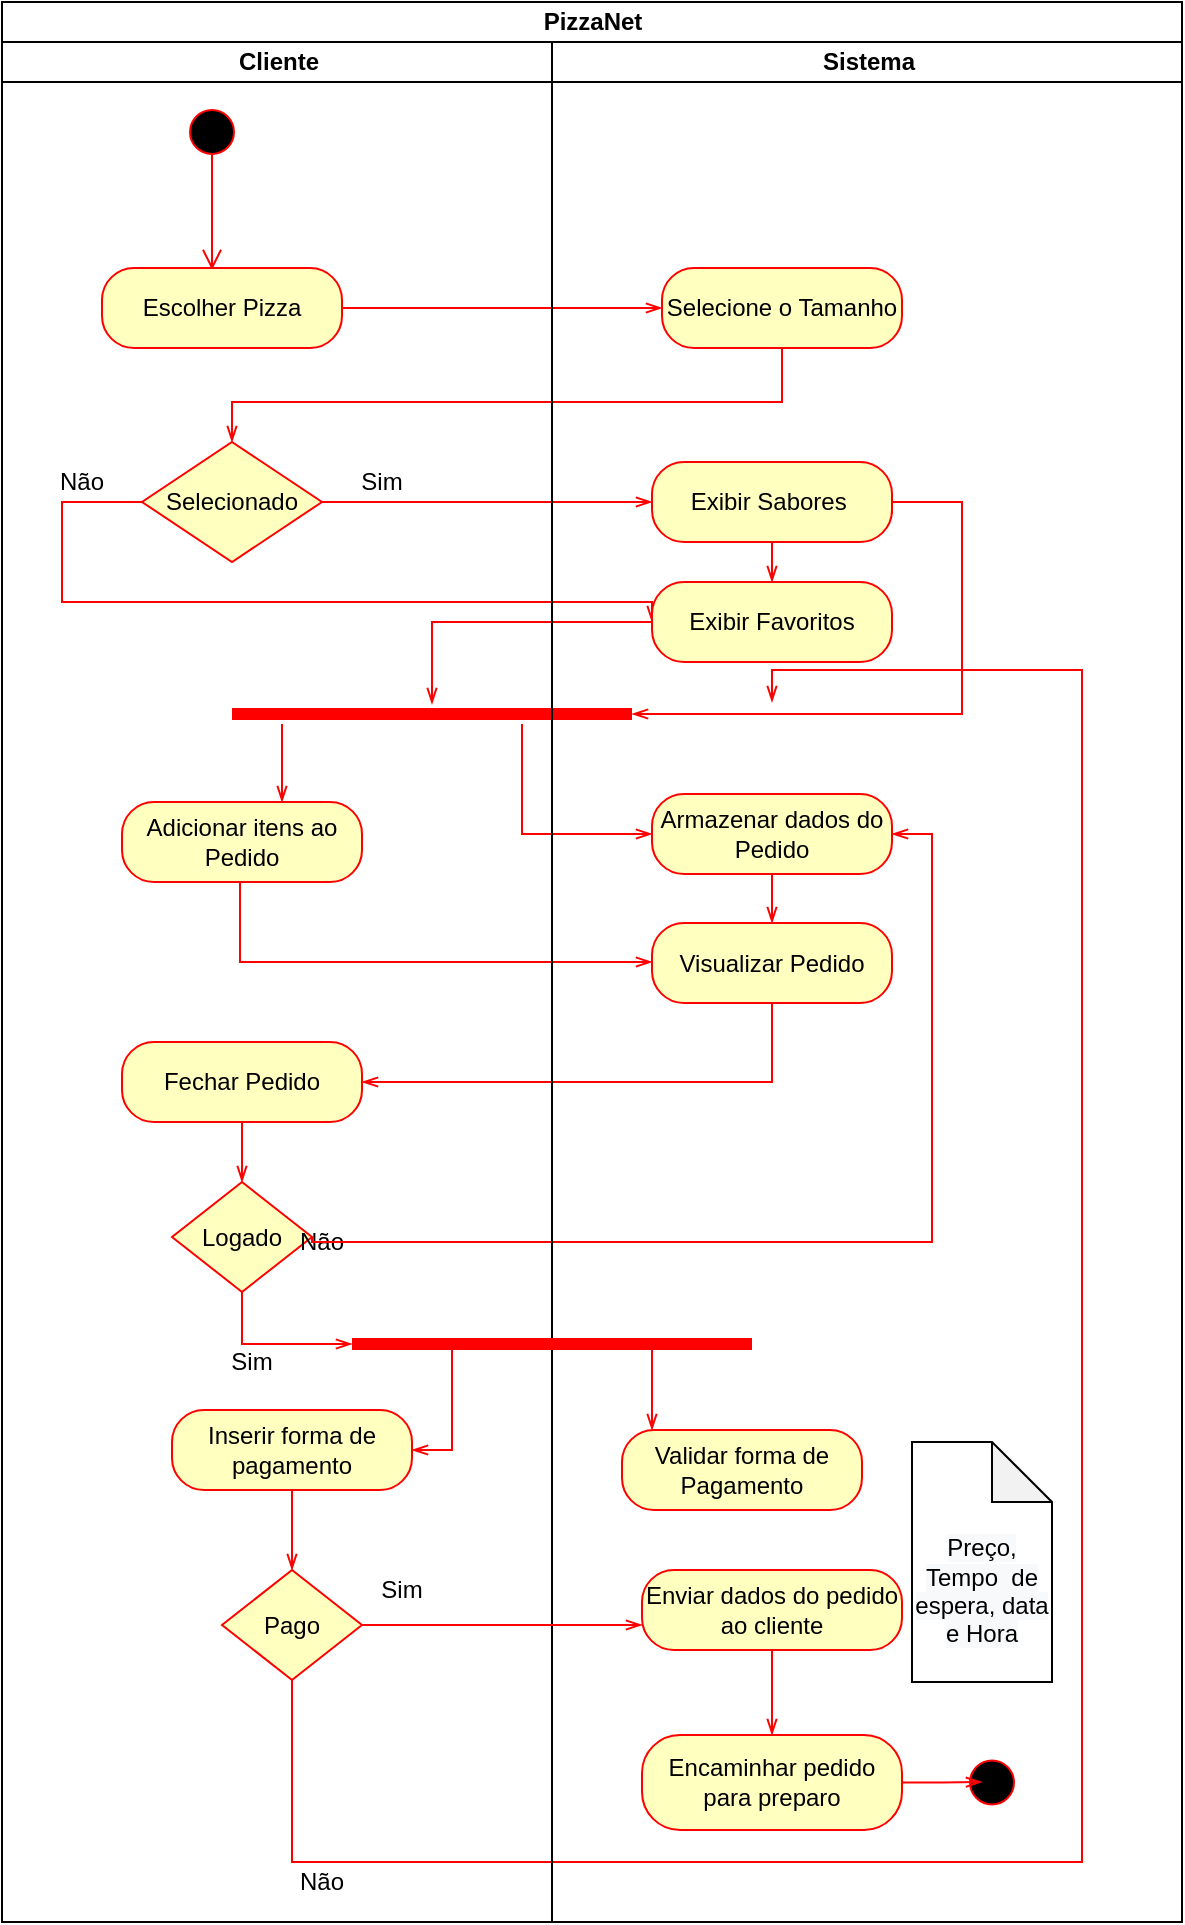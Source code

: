 <mxfile version="13.9.9" type="github">
  <diagram id="A_wYnvS-wCIYyP_TFe44" name="Page-1">
    <mxGraphModel dx="1944" dy="1009" grid="1" gridSize="10" guides="1" tooltips="1" connect="1" arrows="1" fold="1" page="1" pageScale="1" pageWidth="827" pageHeight="1169" math="0" shadow="0">
      <root>
        <mxCell id="0" />
        <mxCell id="1" parent="0" />
        <mxCell id="9F1OHB0WLYa_Q_a-96xW-40" value="PizzaNet" style="swimlane;html=1;childLayout=stackLayout;resizeParent=1;resizeParentMax=0;startSize=20;" parent="1" vertex="1">
          <mxGeometry x="-320" y="70" width="590" height="960" as="geometry" />
        </mxCell>
        <mxCell id="9F1OHB0WLYa_Q_a-96xW-41" value="Cliente" style="swimlane;html=1;startSize=20;" parent="9F1OHB0WLYa_Q_a-96xW-40" vertex="1">
          <mxGeometry y="20" width="275" height="940" as="geometry" />
        </mxCell>
        <mxCell id="9F1OHB0WLYa_Q_a-96xW-45" value="" style="edgeStyle=orthogonalEdgeStyle;html=1;verticalAlign=bottom;endArrow=open;endSize=8;strokeColor=#ff0000;" parent="9F1OHB0WLYa_Q_a-96xW-41" edge="1">
          <mxGeometry relative="1" as="geometry">
            <mxPoint x="105" y="114" as="targetPoint" />
            <Array as="points">
              <mxPoint x="105" y="114" />
            </Array>
            <mxPoint x="105" y="54.0" as="sourcePoint" />
          </mxGeometry>
        </mxCell>
        <mxCell id="9F1OHB0WLYa_Q_a-96xW-44" value="" style="ellipse;html=1;shape=startState;fillColor=#000000;strokeColor=#ff0000;" parent="9F1OHB0WLYa_Q_a-96xW-41" vertex="1">
          <mxGeometry x="90" y="30" width="30" height="30" as="geometry" />
        </mxCell>
        <mxCell id="9F1OHB0WLYa_Q_a-96xW-47" value="Escolher Pizza" style="rounded=1;whiteSpace=wrap;html=1;arcSize=40;fontColor=#000000;fillColor=#ffffc0;strokeColor=#ff0000;" parent="9F1OHB0WLYa_Q_a-96xW-41" vertex="1">
          <mxGeometry x="50" y="113" width="120" height="40" as="geometry" />
        </mxCell>
        <mxCell id="-AflIQrkNpRjfCc479Ng-63" style="edgeStyle=orthogonalEdgeStyle;rounded=0;orthogonalLoop=1;jettySize=auto;html=1;startArrow=none;startFill=0;endArrow=openThin;endFill=0;strokeColor=#FF0000;entryX=0;entryY=0.5;entryDx=0;entryDy=0;" edge="1" parent="9F1OHB0WLYa_Q_a-96xW-41" source="9F1OHB0WLYa_Q_a-96xW-64" target="-AflIQrkNpRjfCc479Ng-45">
          <mxGeometry relative="1" as="geometry">
            <mxPoint x="120" y="580" as="targetPoint" />
            <Array as="points" />
          </mxGeometry>
        </mxCell>
        <mxCell id="9F1OHB0WLYa_Q_a-96xW-64" value="Fechar Pedido" style="rounded=1;whiteSpace=wrap;html=1;arcSize=40;fontColor=#000000;fillColor=#ffffc0;strokeColor=#ff0000;" parent="9F1OHB0WLYa_Q_a-96xW-41" vertex="1">
          <mxGeometry x="60" y="500" width="120" height="40" as="geometry" />
        </mxCell>
        <mxCell id="-AflIQrkNpRjfCc479Ng-34" style="edgeStyle=orthogonalEdgeStyle;rounded=0;orthogonalLoop=1;jettySize=auto;html=1;startArrow=none;startFill=0;endArrow=openThin;endFill=0;strokeColor=#FF0000;" edge="1" parent="9F1OHB0WLYa_Q_a-96xW-41" source="9F1OHB0WLYa_Q_a-96xW-60" target="-AflIQrkNpRjfCc479Ng-16">
          <mxGeometry relative="1" as="geometry">
            <Array as="points">
              <mxPoint x="140" y="360" />
              <mxPoint x="140" y="360" />
            </Array>
          </mxGeometry>
        </mxCell>
        <mxCell id="9F1OHB0WLYa_Q_a-96xW-60" value="" style="shape=line;html=1;strokeWidth=6;strokeColor=#ff0000;" parent="9F1OHB0WLYa_Q_a-96xW-41" vertex="1">
          <mxGeometry x="115" y="331" width="200" height="10" as="geometry" />
        </mxCell>
        <mxCell id="-AflIQrkNpRjfCc479Ng-18" value="Selecionado" style="rhombus;whiteSpace=wrap;html=1;fillColor=#ffffc0;strokeColor=#ff0000;" vertex="1" parent="9F1OHB0WLYa_Q_a-96xW-41">
          <mxGeometry x="70" y="200" width="90" height="60" as="geometry" />
        </mxCell>
        <mxCell id="-AflIQrkNpRjfCc479Ng-26" value="Sim" style="text;html=1;strokeColor=none;fillColor=none;align=center;verticalAlign=middle;whiteSpace=wrap;rounded=0;" vertex="1" parent="9F1OHB0WLYa_Q_a-96xW-41">
          <mxGeometry x="170" y="210" width="40" height="20" as="geometry" />
        </mxCell>
        <mxCell id="-AflIQrkNpRjfCc479Ng-28" value="Não" style="text;html=1;strokeColor=none;fillColor=none;align=center;verticalAlign=middle;whiteSpace=wrap;rounded=0;" vertex="1" parent="9F1OHB0WLYa_Q_a-96xW-41">
          <mxGeometry x="20" y="210" width="40" height="20" as="geometry" />
        </mxCell>
        <mxCell id="-AflIQrkNpRjfCc479Ng-16" value="Adicionar itens ao Pedido" style="rounded=1;whiteSpace=wrap;html=1;arcSize=40;fontColor=#000000;fillColor=#ffffc0;strokeColor=#ff0000;" vertex="1" parent="9F1OHB0WLYa_Q_a-96xW-41">
          <mxGeometry x="60" y="380" width="120" height="40" as="geometry" />
        </mxCell>
        <mxCell id="-AflIQrkNpRjfCc479Ng-45" value="Logado" style="rhombus;whiteSpace=wrap;html=1;fillColor=#ffffc0;strokeColor=#ff0000;direction=south;" vertex="1" parent="9F1OHB0WLYa_Q_a-96xW-41">
          <mxGeometry x="85" y="570" width="70" height="55" as="geometry" />
        </mxCell>
        <mxCell id="-AflIQrkNpRjfCc479Ng-68" value="Sim" style="text;html=1;strokeColor=none;fillColor=none;align=center;verticalAlign=middle;whiteSpace=wrap;rounded=0;" vertex="1" parent="9F1OHB0WLYa_Q_a-96xW-41">
          <mxGeometry x="105" y="650" width="40" height="20" as="geometry" />
        </mxCell>
        <mxCell id="-AflIQrkNpRjfCc479Ng-95" style="edgeStyle=orthogonalEdgeStyle;rounded=0;orthogonalLoop=1;jettySize=auto;html=1;startArrow=none;startFill=0;endArrow=openThin;endFill=0;strokeColor=#FF0000;" edge="1" parent="9F1OHB0WLYa_Q_a-96xW-41" source="9F1OHB0WLYa_Q_a-96xW-66" target="-AflIQrkNpRjfCc479Ng-72">
          <mxGeometry relative="1" as="geometry" />
        </mxCell>
        <mxCell id="9F1OHB0WLYa_Q_a-96xW-66" value="Inserir forma de pagamento" style="rounded=1;whiteSpace=wrap;html=1;arcSize=40;fontColor=#000000;fillColor=#ffffc0;strokeColor=#ff0000;" parent="9F1OHB0WLYa_Q_a-96xW-41" vertex="1">
          <mxGeometry x="85" y="684" width="120" height="40" as="geometry" />
        </mxCell>
        <mxCell id="-AflIQrkNpRjfCc479Ng-72" value="Pago" style="rhombus;whiteSpace=wrap;html=1;fillColor=#ffffc0;strokeColor=#ff0000;direction=south;" vertex="1" parent="9F1OHB0WLYa_Q_a-96xW-41">
          <mxGeometry x="110" y="764" width="70" height="55" as="geometry" />
        </mxCell>
        <mxCell id="-AflIQrkNpRjfCc479Ng-75" value="Não" style="text;html=1;strokeColor=none;fillColor=none;align=center;verticalAlign=middle;whiteSpace=wrap;rounded=0;" vertex="1" parent="9F1OHB0WLYa_Q_a-96xW-41">
          <mxGeometry x="140" y="590" width="40" height="20" as="geometry" />
        </mxCell>
        <mxCell id="-AflIQrkNpRjfCc479Ng-86" value="Sim" style="text;html=1;strokeColor=none;fillColor=none;align=center;verticalAlign=middle;whiteSpace=wrap;rounded=0;" vertex="1" parent="9F1OHB0WLYa_Q_a-96xW-41">
          <mxGeometry x="180" y="764" width="40" height="20" as="geometry" />
        </mxCell>
        <mxCell id="-AflIQrkNpRjfCc479Ng-87" value="Não" style="text;html=1;strokeColor=none;fillColor=none;align=center;verticalAlign=middle;whiteSpace=wrap;rounded=0;" vertex="1" parent="9F1OHB0WLYa_Q_a-96xW-41">
          <mxGeometry x="140" y="910" width="40" height="20" as="geometry" />
        </mxCell>
        <mxCell id="-AflIQrkNpRjfCc479Ng-19" value="" style="edgeStyle=orthogonalEdgeStyle;curved=1;rounded=0;orthogonalLoop=1;jettySize=auto;html=1;startArrow=none;startFill=0;endArrow=openThin;endFill=0;strokeColor=#FF0000;" edge="1" parent="9F1OHB0WLYa_Q_a-96xW-40" source="9F1OHB0WLYa_Q_a-96xW-47" target="-AflIQrkNpRjfCc479Ng-11">
          <mxGeometry relative="1" as="geometry">
            <mxPoint x="-210" y="273" as="sourcePoint" />
            <mxPoint x="-210" y="370" as="targetPoint" />
          </mxGeometry>
        </mxCell>
        <mxCell id="-AflIQrkNpRjfCc479Ng-22" style="edgeStyle=orthogonalEdgeStyle;rounded=0;orthogonalLoop=1;jettySize=auto;html=1;startArrow=none;startFill=0;endArrow=openThin;endFill=0;strokeColor=#FF0000;entryX=0.5;entryY=0;entryDx=0;entryDy=0;" edge="1" parent="9F1OHB0WLYa_Q_a-96xW-40" source="-AflIQrkNpRjfCc479Ng-11" target="-AflIQrkNpRjfCc479Ng-18">
          <mxGeometry relative="1" as="geometry">
            <mxPoint x="150" y="250" as="targetPoint" />
            <Array as="points">
              <mxPoint x="390" y="200" />
              <mxPoint x="115" y="200" />
            </Array>
          </mxGeometry>
        </mxCell>
        <mxCell id="-AflIQrkNpRjfCc479Ng-25" style="edgeStyle=orthogonalEdgeStyle;rounded=0;orthogonalLoop=1;jettySize=auto;html=1;entryX=0;entryY=0.5;entryDx=0;entryDy=0;startArrow=none;startFill=0;endArrow=openThin;endFill=0;strokeColor=#FF0000;" edge="1" parent="9F1OHB0WLYa_Q_a-96xW-40" source="-AflIQrkNpRjfCc479Ng-18" target="9F1OHB0WLYa_Q_a-96xW-49">
          <mxGeometry relative="1" as="geometry" />
        </mxCell>
        <mxCell id="-AflIQrkNpRjfCc479Ng-23" style="edgeStyle=orthogonalEdgeStyle;rounded=0;orthogonalLoop=1;jettySize=auto;html=1;startArrow=none;startFill=0;endArrow=openThin;endFill=0;strokeColor=#FF0000;entryX=0;entryY=0.5;entryDx=0;entryDy=0;" edge="1" parent="9F1OHB0WLYa_Q_a-96xW-40" source="-AflIQrkNpRjfCc479Ng-18" target="-AflIQrkNpRjfCc479Ng-89">
          <mxGeometry relative="1" as="geometry">
            <mxPoint x="280" y="960" as="targetPoint" />
            <Array as="points">
              <mxPoint x="30" y="250" />
              <mxPoint x="30" y="300" />
              <mxPoint x="325" y="300" />
            </Array>
          </mxGeometry>
        </mxCell>
        <mxCell id="-AflIQrkNpRjfCc479Ng-35" style="edgeStyle=orthogonalEdgeStyle;rounded=0;orthogonalLoop=1;jettySize=auto;html=1;startArrow=none;startFill=0;endArrow=openThin;endFill=0;strokeColor=#FF0000;" edge="1" parent="9F1OHB0WLYa_Q_a-96xW-40" source="9F1OHB0WLYa_Q_a-96xW-60" target="-AflIQrkNpRjfCc479Ng-27">
          <mxGeometry relative="1" as="geometry">
            <Array as="points">
              <mxPoint x="260" y="416" />
            </Array>
          </mxGeometry>
        </mxCell>
        <mxCell id="-AflIQrkNpRjfCc479Ng-62" style="edgeStyle=orthogonalEdgeStyle;rounded=0;orthogonalLoop=1;jettySize=auto;html=1;entryX=1;entryY=0.5;entryDx=0;entryDy=0;startArrow=none;startFill=0;endArrow=openThin;endFill=0;strokeColor=#FF0000;" edge="1" parent="9F1OHB0WLYa_Q_a-96xW-40" source="-AflIQrkNpRjfCc479Ng-40" target="9F1OHB0WLYa_Q_a-96xW-64">
          <mxGeometry relative="1" as="geometry">
            <Array as="points">
              <mxPoint x="385" y="540" />
            </Array>
          </mxGeometry>
        </mxCell>
        <mxCell id="-AflIQrkNpRjfCc479Ng-76" style="edgeStyle=orthogonalEdgeStyle;rounded=0;orthogonalLoop=1;jettySize=auto;html=1;exitX=0.5;exitY=0;exitDx=0;exitDy=0;startArrow=none;startFill=0;endArrow=openThin;endFill=0;strokeColor=#FF0000;entryX=1;entryY=0.5;entryDx=0;entryDy=0;" edge="1" parent="9F1OHB0WLYa_Q_a-96xW-40" source="-AflIQrkNpRjfCc479Ng-45" target="-AflIQrkNpRjfCc479Ng-27">
          <mxGeometry relative="1" as="geometry">
            <mxPoint x="400" y="400" as="targetPoint" />
            <Array as="points">
              <mxPoint x="155" y="620" />
              <mxPoint x="465" y="620" />
              <mxPoint x="465" y="416" />
            </Array>
          </mxGeometry>
        </mxCell>
        <mxCell id="-AflIQrkNpRjfCc479Ng-37" style="edgeStyle=orthogonalEdgeStyle;rounded=0;orthogonalLoop=1;jettySize=auto;html=1;startArrow=none;startFill=0;endArrow=openThin;endFill=0;strokeColor=#FF0000;" edge="1" parent="9F1OHB0WLYa_Q_a-96xW-40" source="-AflIQrkNpRjfCc479Ng-16" target="-AflIQrkNpRjfCc479Ng-40">
          <mxGeometry relative="1" as="geometry">
            <mxPoint x="260" y="490" as="targetPoint" />
            <Array as="points">
              <mxPoint x="119" y="480" />
            </Array>
          </mxGeometry>
        </mxCell>
        <mxCell id="-AflIQrkNpRjfCc479Ng-79" style="edgeStyle=orthogonalEdgeStyle;rounded=0;orthogonalLoop=1;jettySize=auto;html=1;startArrow=none;startFill=0;endArrow=openThin;endFill=0;strokeColor=#FF0000;" edge="1" parent="9F1OHB0WLYa_Q_a-96xW-40" source="-AflIQrkNpRjfCc479Ng-72">
          <mxGeometry relative="1" as="geometry">
            <mxPoint x="385" y="350" as="targetPoint" />
            <Array as="points">
              <mxPoint x="145" y="930" />
              <mxPoint x="540" y="930" />
              <mxPoint x="540" y="334" />
              <mxPoint x="385" y="334" />
            </Array>
          </mxGeometry>
        </mxCell>
        <mxCell id="-AflIQrkNpRjfCc479Ng-84" style="edgeStyle=orthogonalEdgeStyle;rounded=0;orthogonalLoop=1;jettySize=auto;html=1;exitX=0.25;exitY=0.5;exitDx=0;exitDy=0;exitPerimeter=0;entryX=1;entryY=0.5;entryDx=0;entryDy=0;startArrow=none;startFill=0;endArrow=openThin;endFill=0;strokeColor=#FF0000;" edge="1" parent="9F1OHB0WLYa_Q_a-96xW-40" source="-AflIQrkNpRjfCc479Ng-69" target="9F1OHB0WLYa_Q_a-96xW-66">
          <mxGeometry relative="1" as="geometry" />
        </mxCell>
        <mxCell id="-AflIQrkNpRjfCc479Ng-92" style="edgeStyle=orthogonalEdgeStyle;rounded=0;orthogonalLoop=1;jettySize=auto;html=1;startArrow=none;startFill=0;endArrow=openThin;endFill=0;strokeColor=#FF0000;" edge="1" parent="9F1OHB0WLYa_Q_a-96xW-40" source="-AflIQrkNpRjfCc479Ng-89" target="9F1OHB0WLYa_Q_a-96xW-60">
          <mxGeometry relative="1" as="geometry" />
        </mxCell>
        <mxCell id="9F1OHB0WLYa_Q_a-96xW-42" value="Sistema" style="swimlane;html=1;startSize=20;" parent="9F1OHB0WLYa_Q_a-96xW-40" vertex="1">
          <mxGeometry x="275" y="20" width="315" height="940" as="geometry" />
        </mxCell>
        <mxCell id="9F1OHB0WLYa_Q_a-96xW-86" value="" style="ellipse;html=1;shape=startState;fillColor=#000000;strokeColor=#ff0000;" parent="9F1OHB0WLYa_Q_a-96xW-42" vertex="1">
          <mxGeometry x="205" y="855.25" width="30" height="30" as="geometry" />
        </mxCell>
        <mxCell id="9F1OHB0WLYa_Q_a-96xW-78" value="Validar forma de Pagamento" style="rounded=1;whiteSpace=wrap;html=1;arcSize=40;fontColor=#000000;fillColor=#ffffc0;strokeColor=#ff0000;" parent="9F1OHB0WLYa_Q_a-96xW-42" vertex="1">
          <mxGeometry x="35" y="694" width="120" height="40" as="geometry" />
        </mxCell>
        <mxCell id="-AflIQrkNpRjfCc479Ng-90" style="edgeStyle=orthogonalEdgeStyle;rounded=0;orthogonalLoop=1;jettySize=auto;html=1;exitX=0.5;exitY=1;exitDx=0;exitDy=0;entryX=0.5;entryY=0;entryDx=0;entryDy=0;startArrow=none;startFill=0;endArrow=openThin;endFill=0;strokeColor=#FF0000;" edge="1" parent="9F1OHB0WLYa_Q_a-96xW-42" source="9F1OHB0WLYa_Q_a-96xW-49" target="-AflIQrkNpRjfCc479Ng-89">
          <mxGeometry relative="1" as="geometry" />
        </mxCell>
        <mxCell id="9F1OHB0WLYa_Q_a-96xW-49" value="Exibir Sabores&amp;nbsp;" style="rounded=1;whiteSpace=wrap;html=1;arcSize=40;fontColor=#000000;fillColor=#ffffc0;strokeColor=#ff0000;" parent="9F1OHB0WLYa_Q_a-96xW-42" vertex="1">
          <mxGeometry x="50" y="210" width="120" height="40" as="geometry" />
        </mxCell>
        <mxCell id="-AflIQrkNpRjfCc479Ng-11" value="Selecione o Tamanho" style="rounded=1;whiteSpace=wrap;html=1;arcSize=40;fontColor=#000000;fillColor=#ffffc0;strokeColor=#ff0000;" vertex="1" parent="9F1OHB0WLYa_Q_a-96xW-42">
          <mxGeometry x="55" y="113" width="120" height="40" as="geometry" />
        </mxCell>
        <mxCell id="-AflIQrkNpRjfCc479Ng-44" style="edgeStyle=orthogonalEdgeStyle;rounded=0;orthogonalLoop=1;jettySize=auto;html=1;entryX=0.5;entryY=0;entryDx=0;entryDy=0;startArrow=none;startFill=0;endArrow=openThin;endFill=0;strokeColor=#FF0000;" edge="1" parent="9F1OHB0WLYa_Q_a-96xW-42" source="-AflIQrkNpRjfCc479Ng-27" target="-AflIQrkNpRjfCc479Ng-40">
          <mxGeometry relative="1" as="geometry" />
        </mxCell>
        <mxCell id="-AflIQrkNpRjfCc479Ng-27" value="Armazenar dados do Pedido" style="rounded=1;whiteSpace=wrap;html=1;arcSize=40;fontColor=#000000;fillColor=#ffffc0;strokeColor=#ff0000;" vertex="1" parent="9F1OHB0WLYa_Q_a-96xW-42">
          <mxGeometry x="50" y="376" width="120" height="40" as="geometry" />
        </mxCell>
        <mxCell id="-AflIQrkNpRjfCc479Ng-40" value="Visualizar Pedido" style="rounded=1;whiteSpace=wrap;html=1;arcSize=40;fontColor=#000000;fillColor=#ffffc0;strokeColor=#ff0000;" vertex="1" parent="9F1OHB0WLYa_Q_a-96xW-42">
          <mxGeometry x="50" y="440.5" width="120" height="40" as="geometry" />
        </mxCell>
        <mxCell id="-AflIQrkNpRjfCc479Ng-93" style="edgeStyle=orthogonalEdgeStyle;rounded=0;orthogonalLoop=1;jettySize=auto;html=1;exitX=0.75;exitY=0.5;exitDx=0;exitDy=0;exitPerimeter=0;startArrow=none;startFill=0;endArrow=openThin;endFill=0;strokeColor=#FF0000;" edge="1" parent="9F1OHB0WLYa_Q_a-96xW-42" source="-AflIQrkNpRjfCc479Ng-69" target="9F1OHB0WLYa_Q_a-96xW-78">
          <mxGeometry relative="1" as="geometry">
            <Array as="points">
              <mxPoint x="82" y="705" />
            </Array>
          </mxGeometry>
        </mxCell>
        <mxCell id="-AflIQrkNpRjfCc479Ng-69" value="" style="shape=line;html=1;strokeWidth=6;strokeColor=#ff0000;" vertex="1" parent="9F1OHB0WLYa_Q_a-96xW-42">
          <mxGeometry x="-100" y="646" width="200" height="10" as="geometry" />
        </mxCell>
        <mxCell id="-AflIQrkNpRjfCc479Ng-98" style="edgeStyle=orthogonalEdgeStyle;rounded=0;orthogonalLoop=1;jettySize=auto;html=1;startArrow=none;startFill=0;endArrow=openThin;endFill=0;strokeColor=#FF0000;" edge="1" parent="9F1OHB0WLYa_Q_a-96xW-42" source="-AflIQrkNpRjfCc479Ng-46" target="-AflIQrkNpRjfCc479Ng-96">
          <mxGeometry relative="1" as="geometry" />
        </mxCell>
        <mxCell id="-AflIQrkNpRjfCc479Ng-46" value="Enviar dados do pedido ao cliente" style="rounded=1;whiteSpace=wrap;html=1;arcSize=40;fontColor=#000000;fillColor=#ffffc0;strokeColor=#ff0000;" vertex="1" parent="9F1OHB0WLYa_Q_a-96xW-42">
          <mxGeometry x="45" y="764" width="130" height="40" as="geometry" />
        </mxCell>
        <mxCell id="-AflIQrkNpRjfCc479Ng-89" value="Exibir Favoritos" style="rounded=1;whiteSpace=wrap;html=1;arcSize=40;fontColor=#000000;fillColor=#ffffc0;strokeColor=#ff0000;" vertex="1" parent="9F1OHB0WLYa_Q_a-96xW-42">
          <mxGeometry x="50" y="270" width="120" height="40" as="geometry" />
        </mxCell>
        <mxCell id="-AflIQrkNpRjfCc479Ng-99" style="edgeStyle=orthogonalEdgeStyle;rounded=0;orthogonalLoop=1;jettySize=auto;html=1;startArrow=none;startFill=0;endArrow=openThin;endFill=0;strokeColor=#FF0000;" edge="1" parent="9F1OHB0WLYa_Q_a-96xW-42" source="-AflIQrkNpRjfCc479Ng-96">
          <mxGeometry relative="1" as="geometry">
            <mxPoint x="215" y="870" as="targetPoint" />
          </mxGeometry>
        </mxCell>
        <mxCell id="-AflIQrkNpRjfCc479Ng-96" value="Encaminhar pedido para preparo" style="rounded=1;whiteSpace=wrap;html=1;arcSize=40;fontColor=#000000;fillColor=#ffffc0;strokeColor=#ff0000;" vertex="1" parent="9F1OHB0WLYa_Q_a-96xW-42">
          <mxGeometry x="45" y="846.5" width="130" height="47.5" as="geometry" />
        </mxCell>
        <mxCell id="-AflIQrkNpRjfCc479Ng-97" value="&lt;br&gt;&lt;br&gt;&lt;span style=&quot;color: rgb(0 , 0 , 0) ; font-family: &amp;#34;helvetica&amp;#34; ; font-size: 12px ; font-style: normal ; font-weight: 400 ; letter-spacing: normal ; text-align: center ; text-indent: 0px ; text-transform: none ; word-spacing: 0px ; background-color: rgb(248 , 249 , 250) ; display: inline ; float: none&quot;&gt;Preço, Tempo&amp;nbsp; de espera, data e Hora&lt;/span&gt;" style="shape=note;whiteSpace=wrap;html=1;backgroundOutline=1;darkOpacity=0.05;" vertex="1" parent="9F1OHB0WLYa_Q_a-96xW-42">
          <mxGeometry x="180" y="700" width="70" height="120" as="geometry" />
        </mxCell>
        <mxCell id="-AflIQrkNpRjfCc479Ng-94" style="edgeStyle=orthogonalEdgeStyle;rounded=0;orthogonalLoop=1;jettySize=auto;html=1;startArrow=none;startFill=0;endArrow=openThin;endFill=0;strokeColor=#FF0000;" edge="1" parent="9F1OHB0WLYa_Q_a-96xW-40" source="-AflIQrkNpRjfCc479Ng-72" target="-AflIQrkNpRjfCc479Ng-46">
          <mxGeometry relative="1" as="geometry">
            <Array as="points">
              <mxPoint x="180" y="804" />
              <mxPoint x="180" y="804" />
            </Array>
          </mxGeometry>
        </mxCell>
        <mxCell id="-AflIQrkNpRjfCc479Ng-100" style="edgeStyle=orthogonalEdgeStyle;rounded=0;orthogonalLoop=1;jettySize=auto;html=1;entryX=0;entryY=0.5;entryDx=0;entryDy=0;entryPerimeter=0;startArrow=none;startFill=0;endArrow=openThin;endFill=0;strokeColor=#FF0000;" edge="1" parent="9F1OHB0WLYa_Q_a-96xW-40" source="-AflIQrkNpRjfCc479Ng-45" target="-AflIQrkNpRjfCc479Ng-69">
          <mxGeometry relative="1" as="geometry">
            <Array as="points">
              <mxPoint x="120" y="671" />
            </Array>
          </mxGeometry>
        </mxCell>
        <mxCell id="-AflIQrkNpRjfCc479Ng-78" style="edgeStyle=orthogonalEdgeStyle;rounded=0;orthogonalLoop=1;jettySize=auto;html=1;startArrow=none;startFill=0;endArrow=openThin;endFill=0;strokeColor=#FF0000;entryX=1;entryY=0.5;entryDx=0;entryDy=0;entryPerimeter=0;" edge="1" parent="1" target="9F1OHB0WLYa_Q_a-96xW-60">
          <mxGeometry relative="1" as="geometry">
            <mxPoint x="-100" y="416" as="targetPoint" />
            <mxPoint x="125" y="326.059" as="sourcePoint" />
            <Array as="points">
              <mxPoint x="125" y="320" />
              <mxPoint x="160" y="320" />
              <mxPoint x="160" y="426" />
            </Array>
          </mxGeometry>
        </mxCell>
      </root>
    </mxGraphModel>
  </diagram>
</mxfile>
